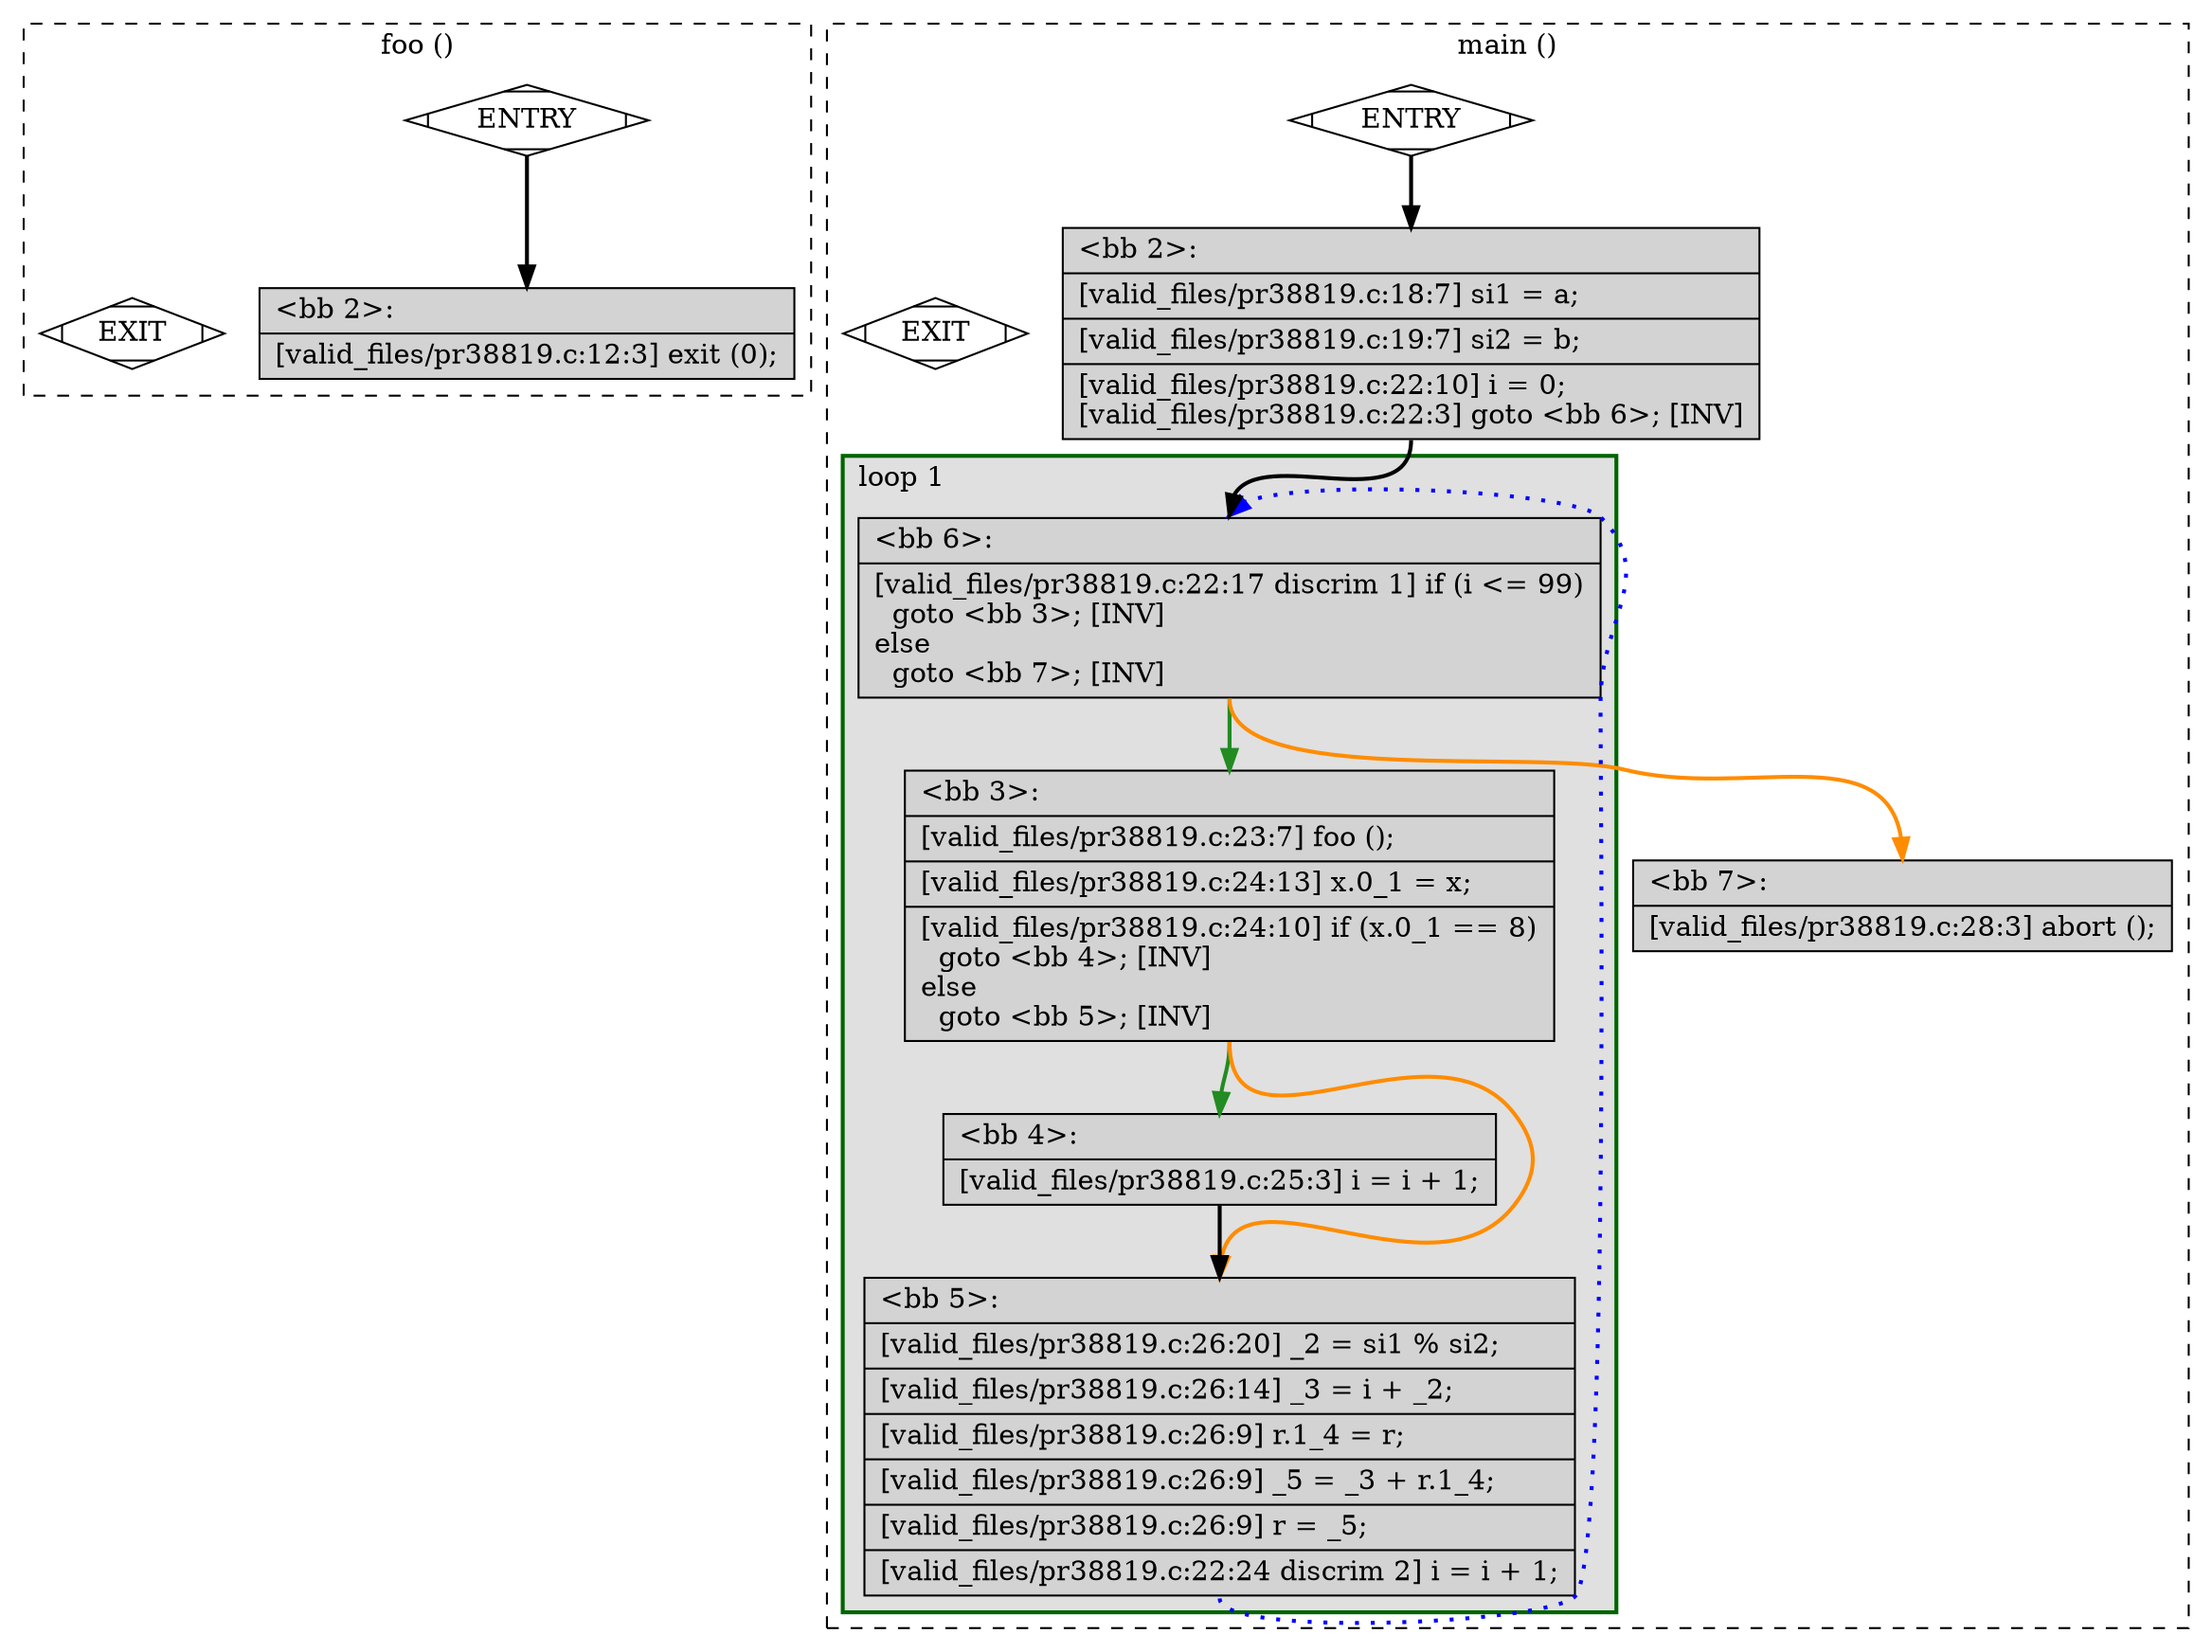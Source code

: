 digraph "a-pr38819.c.015t.cfg" {
overlap=false;
subgraph "cluster_foo" {
	style="dashed";
	color="black";
	label="foo ()";
	fn_0_basic_block_0 [shape=Mdiamond,style=filled,fillcolor=white,label="ENTRY"];

	fn_0_basic_block_1 [shape=Mdiamond,style=filled,fillcolor=white,label="EXIT"];

	fn_0_basic_block_2 [shape=record,style=filled,fillcolor=lightgrey,label="{\<bb\ 2\>:\l\
|[valid_files/pr38819.c:12:3]\ exit\ (0);\l\
}"];

	fn_0_basic_block_0:s -> fn_0_basic_block_2:n [style="solid,bold",color=black,weight=100,constraint=true];
	fn_0_basic_block_0:s -> fn_0_basic_block_1:n [style="invis",constraint=true];
}
subgraph "cluster_main" {
	style="dashed";
	color="black";
	label="main ()";
	subgraph cluster_1_1 {
	style="filled";
	color="darkgreen";
	fillcolor="grey88";
	label="loop 1";
	labeljust=l;
	penwidth=2;
	fn_1_basic_block_6 [shape=record,style=filled,fillcolor=lightgrey,label="{\<bb\ 6\>:\l\
|[valid_files/pr38819.c:22:17\ discrim\ 1]\ if\ (i\ \<=\ 99)\l\
\ \ goto\ \<bb\ 3\>;\ [INV]\l\
else\l\
\ \ goto\ \<bb\ 7\>;\ [INV]\l\
}"];

	fn_1_basic_block_3 [shape=record,style=filled,fillcolor=lightgrey,label="{\<bb\ 3\>:\l\
|[valid_files/pr38819.c:23:7]\ foo\ ();\l\
|[valid_files/pr38819.c:24:13]\ x.0_1\ =\ x;\l\
|[valid_files/pr38819.c:24:10]\ if\ (x.0_1\ ==\ 8)\l\
\ \ goto\ \<bb\ 4\>;\ [INV]\l\
else\l\
\ \ goto\ \<bb\ 5\>;\ [INV]\l\
}"];

	fn_1_basic_block_4 [shape=record,style=filled,fillcolor=lightgrey,label="{\<bb\ 4\>:\l\
|[valid_files/pr38819.c:25:3]\ i\ =\ i\ +\ 1;\l\
}"];

	fn_1_basic_block_5 [shape=record,style=filled,fillcolor=lightgrey,label="{\<bb\ 5\>:\l\
|[valid_files/pr38819.c:26:20]\ _2\ =\ si1\ %\ si2;\l\
|[valid_files/pr38819.c:26:14]\ _3\ =\ i\ +\ _2;\l\
|[valid_files/pr38819.c:26:9]\ r.1_4\ =\ r;\l\
|[valid_files/pr38819.c:26:9]\ _5\ =\ _3\ +\ r.1_4;\l\
|[valid_files/pr38819.c:26:9]\ r\ =\ _5;\l\
|[valid_files/pr38819.c:22:24\ discrim\ 2]\ i\ =\ i\ +\ 1;\l\
}"];

	}
	fn_1_basic_block_0 [shape=Mdiamond,style=filled,fillcolor=white,label="ENTRY"];

	fn_1_basic_block_1 [shape=Mdiamond,style=filled,fillcolor=white,label="EXIT"];

	fn_1_basic_block_2 [shape=record,style=filled,fillcolor=lightgrey,label="{\<bb\ 2\>:\l\
|[valid_files/pr38819.c:18:7]\ si1\ =\ a;\l\
|[valid_files/pr38819.c:19:7]\ si2\ =\ b;\l\
|[valid_files/pr38819.c:22:10]\ i\ =\ 0;\l\
[valid_files/pr38819.c:22:3]\ goto\ \<bb\ 6\>;\ [INV]\l\
}"];

	fn_1_basic_block_7 [shape=record,style=filled,fillcolor=lightgrey,label="{\<bb\ 7\>:\l\
|[valid_files/pr38819.c:28:3]\ abort\ ();\l\
}"];

	fn_1_basic_block_0:s -> fn_1_basic_block_2:n [style="solid,bold",color=black,weight=100,constraint=true];
	fn_1_basic_block_2:s -> fn_1_basic_block_6:n [style="solid,bold",color=black,weight=100,constraint=true];
	fn_1_basic_block_3:s -> fn_1_basic_block_4:n [style="solid,bold",color=forestgreen,weight=10,constraint=true];
	fn_1_basic_block_3:s -> fn_1_basic_block_5:n [style="solid,bold",color=darkorange,weight=10,constraint=true];
	fn_1_basic_block_4:s -> fn_1_basic_block_5:n [style="solid,bold",color=black,weight=100,constraint=true];
	fn_1_basic_block_5:s -> fn_1_basic_block_6:n [style="dotted,bold",color=blue,weight=10,constraint=false];
	fn_1_basic_block_6:s -> fn_1_basic_block_3:n [style="solid,bold",color=forestgreen,weight=10,constraint=true];
	fn_1_basic_block_6:s -> fn_1_basic_block_7:n [style="solid,bold",color=darkorange,weight=10,constraint=true];
	fn_1_basic_block_0:s -> fn_1_basic_block_1:n [style="invis",constraint=true];
}
}
